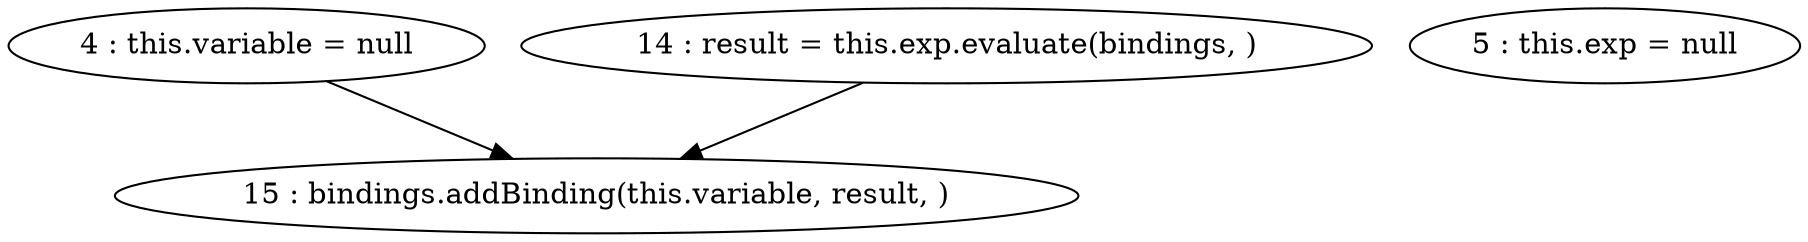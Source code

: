 digraph G {
"4 : this.variable = null"
"4 : this.variable = null" -> "15 : bindings.addBinding(this.variable, result, )"
"5 : this.exp = null"
"14 : result = this.exp.evaluate(bindings, )"
"14 : result = this.exp.evaluate(bindings, )" -> "15 : bindings.addBinding(this.variable, result, )"
"15 : bindings.addBinding(this.variable, result, )"
}